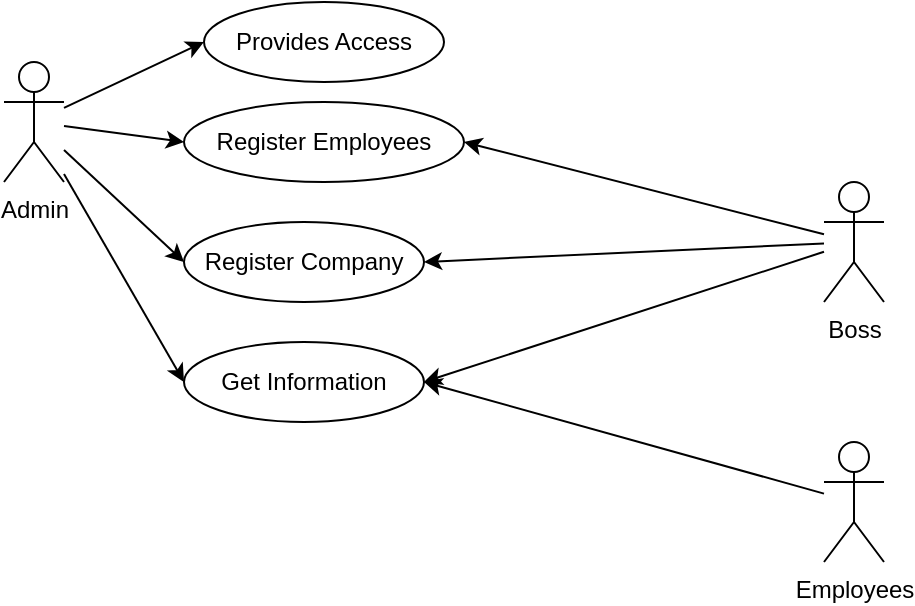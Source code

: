 <mxfile>
    <diagram id="wkoXVSgl8OeacyC_bGk0" name="Página-1">
        <mxGraphModel dx="804" dy="478" grid="1" gridSize="10" guides="1" tooltips="1" connect="1" arrows="1" fold="1" page="1" pageScale="1" pageWidth="827" pageHeight="1169" math="0" shadow="0">
            <root>
                <mxCell id="0"/>
                <mxCell id="1" parent="0"/>
                <mxCell id="2Azr_Wesf6WcrECd5Qna-30" style="edgeStyle=none;html=1;entryX=0;entryY=0.5;entryDx=0;entryDy=0;" edge="1" parent="1" source="2" target="MhxHTWFoi0lT4R7Gw6pp-3">
                    <mxGeometry relative="1" as="geometry"/>
                </mxCell>
                <mxCell id="2Azr_Wesf6WcrECd5Qna-31" style="edgeStyle=none;html=1;entryX=0;entryY=0.5;entryDx=0;entryDy=0;" edge="1" parent="1" source="2" target="15">
                    <mxGeometry relative="1" as="geometry"/>
                </mxCell>
                <mxCell id="2Azr_Wesf6WcrECd5Qna-32" style="edgeStyle=none;html=1;entryX=0;entryY=0.5;entryDx=0;entryDy=0;" edge="1" parent="1" source="2" target="16">
                    <mxGeometry relative="1" as="geometry"/>
                </mxCell>
                <mxCell id="2Azr_Wesf6WcrECd5Qna-33" style="edgeStyle=none;html=1;entryX=0;entryY=0.5;entryDx=0;entryDy=0;" edge="1" parent="1" source="2" target="14">
                    <mxGeometry relative="1" as="geometry"/>
                </mxCell>
                <mxCell id="2" value="Admin" style="shape=umlActor;verticalLabelPosition=bottom;verticalAlign=top;html=1;" parent="1" vertex="1">
                    <mxGeometry x="60" y="70" width="30" height="60" as="geometry"/>
                </mxCell>
                <mxCell id="2Azr_Wesf6WcrECd5Qna-27" style="edgeStyle=none;html=1;entryX=1;entryY=0.5;entryDx=0;entryDy=0;" edge="1" parent="1" source="3" target="16">
                    <mxGeometry relative="1" as="geometry"/>
                </mxCell>
                <mxCell id="3" value="Employees" style="shape=umlActor;verticalLabelPosition=bottom;verticalAlign=top;html=1;" parent="1" vertex="1">
                    <mxGeometry x="470" y="260" width="30" height="60" as="geometry"/>
                </mxCell>
                <mxCell id="MhxHTWFoi0lT4R7Gw6pp-3" value="Provides Access" style="ellipse;whiteSpace=wrap;html=1;" parent="1" vertex="1">
                    <mxGeometry x="160" y="40" width="120" height="40" as="geometry"/>
                </mxCell>
                <mxCell id="2Azr_Wesf6WcrECd5Qna-24" style="edgeStyle=none;html=1;entryX=1;entryY=0.5;entryDx=0;entryDy=0;" edge="1" parent="1" source="MhxHTWFoi0lT4R7Gw6pp-4" target="15">
                    <mxGeometry relative="1" as="geometry"/>
                </mxCell>
                <mxCell id="2Azr_Wesf6WcrECd5Qna-25" style="edgeStyle=none;html=1;entryX=1;entryY=0.5;entryDx=0;entryDy=0;" edge="1" parent="1" source="MhxHTWFoi0lT4R7Gw6pp-4" target="14">
                    <mxGeometry relative="1" as="geometry"/>
                </mxCell>
                <mxCell id="2Azr_Wesf6WcrECd5Qna-26" style="edgeStyle=none;html=1;entryX=1;entryY=0.5;entryDx=0;entryDy=0;" edge="1" parent="1" source="MhxHTWFoi0lT4R7Gw6pp-4" target="16">
                    <mxGeometry relative="1" as="geometry"/>
                </mxCell>
                <mxCell id="MhxHTWFoi0lT4R7Gw6pp-4" value="Boss" style="shape=umlActor;verticalLabelPosition=bottom;verticalAlign=top;html=1;" parent="1" vertex="1">
                    <mxGeometry x="470" y="130" width="30" height="60" as="geometry"/>
                </mxCell>
                <mxCell id="14" value="Register Employees" style="ellipse;whiteSpace=wrap;html=1;" vertex="1" parent="1">
                    <mxGeometry x="150" y="90" width="140" height="40" as="geometry"/>
                </mxCell>
                <mxCell id="15" value="Register Company" style="ellipse;whiteSpace=wrap;html=1;" vertex="1" parent="1">
                    <mxGeometry x="150" y="150" width="120" height="40" as="geometry"/>
                </mxCell>
                <mxCell id="16" value="Get Information" style="ellipse;whiteSpace=wrap;html=1;" vertex="1" parent="1">
                    <mxGeometry x="150" y="210" width="120" height="40" as="geometry"/>
                </mxCell>
            </root>
        </mxGraphModel>
    </diagram>
</mxfile>